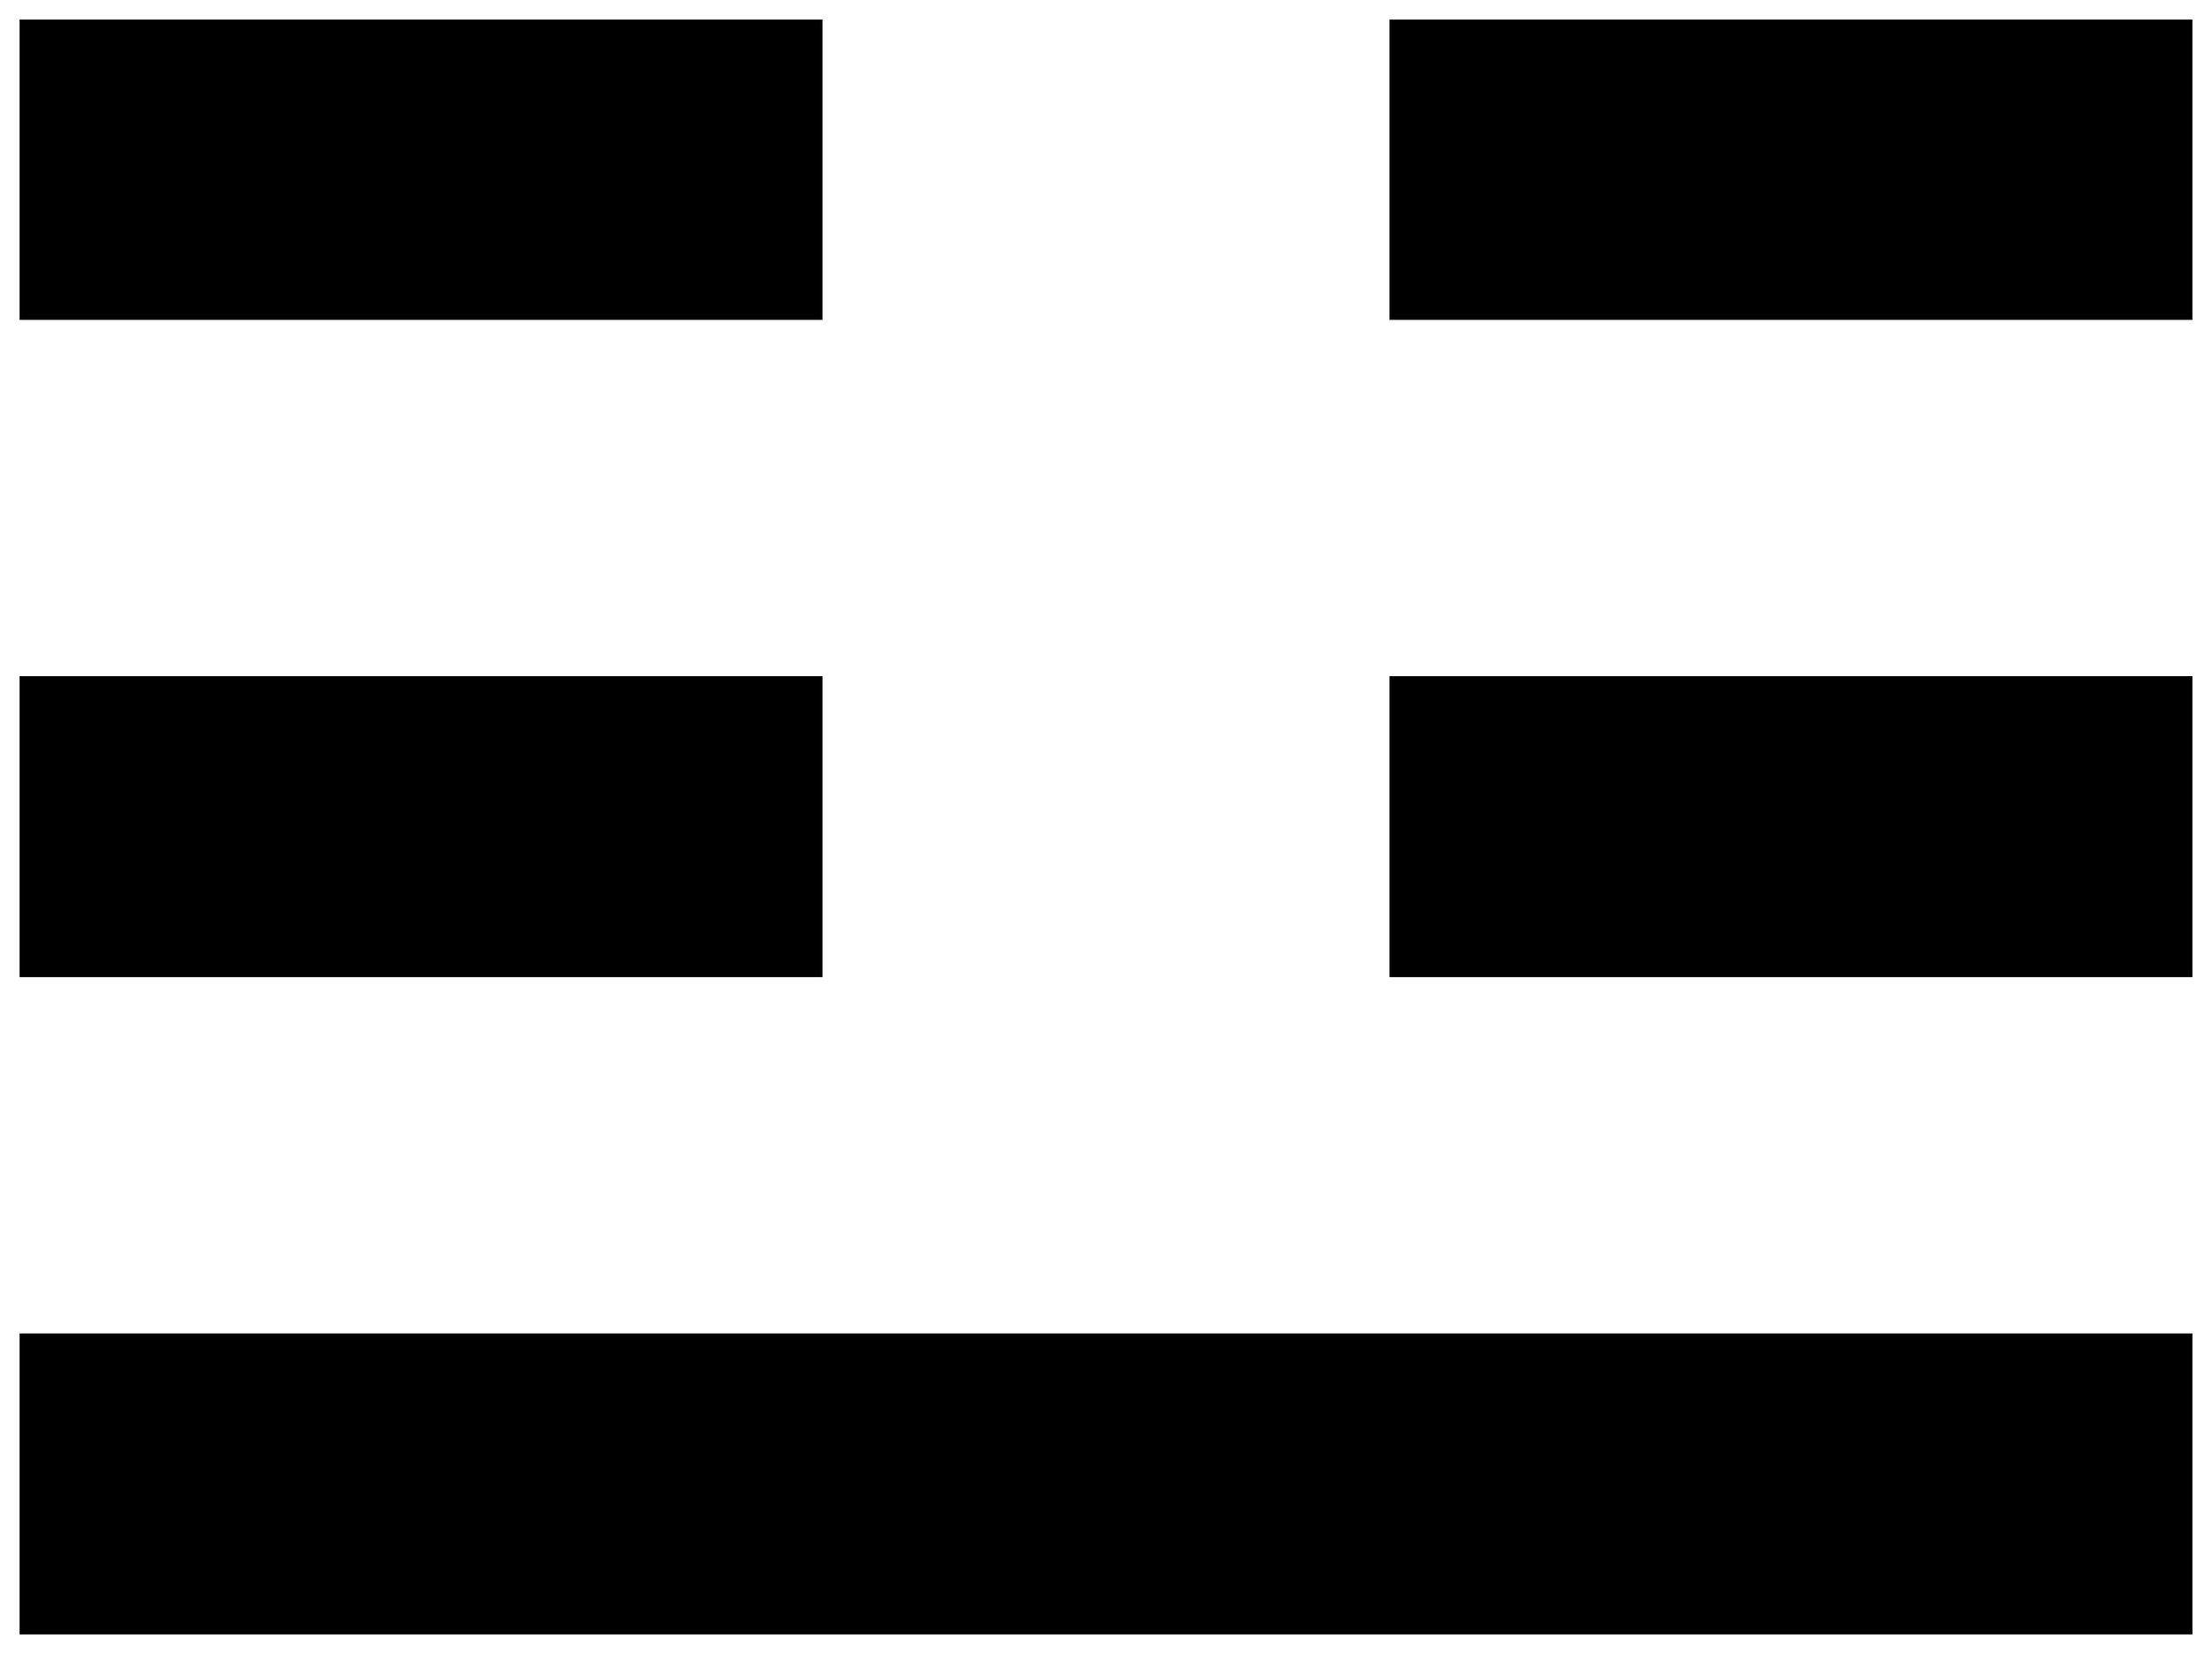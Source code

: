 


\begin{tikzpicture}[y=0.80pt, x=0.80pt, yscale=-1.0, xscale=1.0, inner sep=0pt, outer sep=0pt]
\begin{scope}[shift={(100.0,1856.0)},nonzero rule]
  \path[draw=.,fill=.,line width=1.600pt] (1724.0,-1060.0) --
    (1208.0,-1060.0) -- (1208.0,-1252.0) -- (1724.0,-1252.0) --
    (1724.0,-1060.0) -- cycle(1724.0,-636.0) -- (1208.0,-636.0)
    -- (1208.0,-828.0) -- (1724.0,-828.0) -- (1724.0,-636.0) --
    cycle(840.0,-1060.0) -- (324.0,-1060.0) -- (324.0,-1252.0)
    -- (840.0,-1252.0) -- (840.0,-1060.0) --
    cycle(1724.0,-212.0) -- (324.0,-212.0) -- (324.0,-404.0) --
    (1724.0,-404.0) -- (1724.0,-212.0) -- cycle(840.0,-636.0) --
    (324.0,-636.0) -- (324.0,-828.0) -- (840.0,-828.0) --
    (840.0,-636.0) -- cycle;
\end{scope}

\end{tikzpicture}

